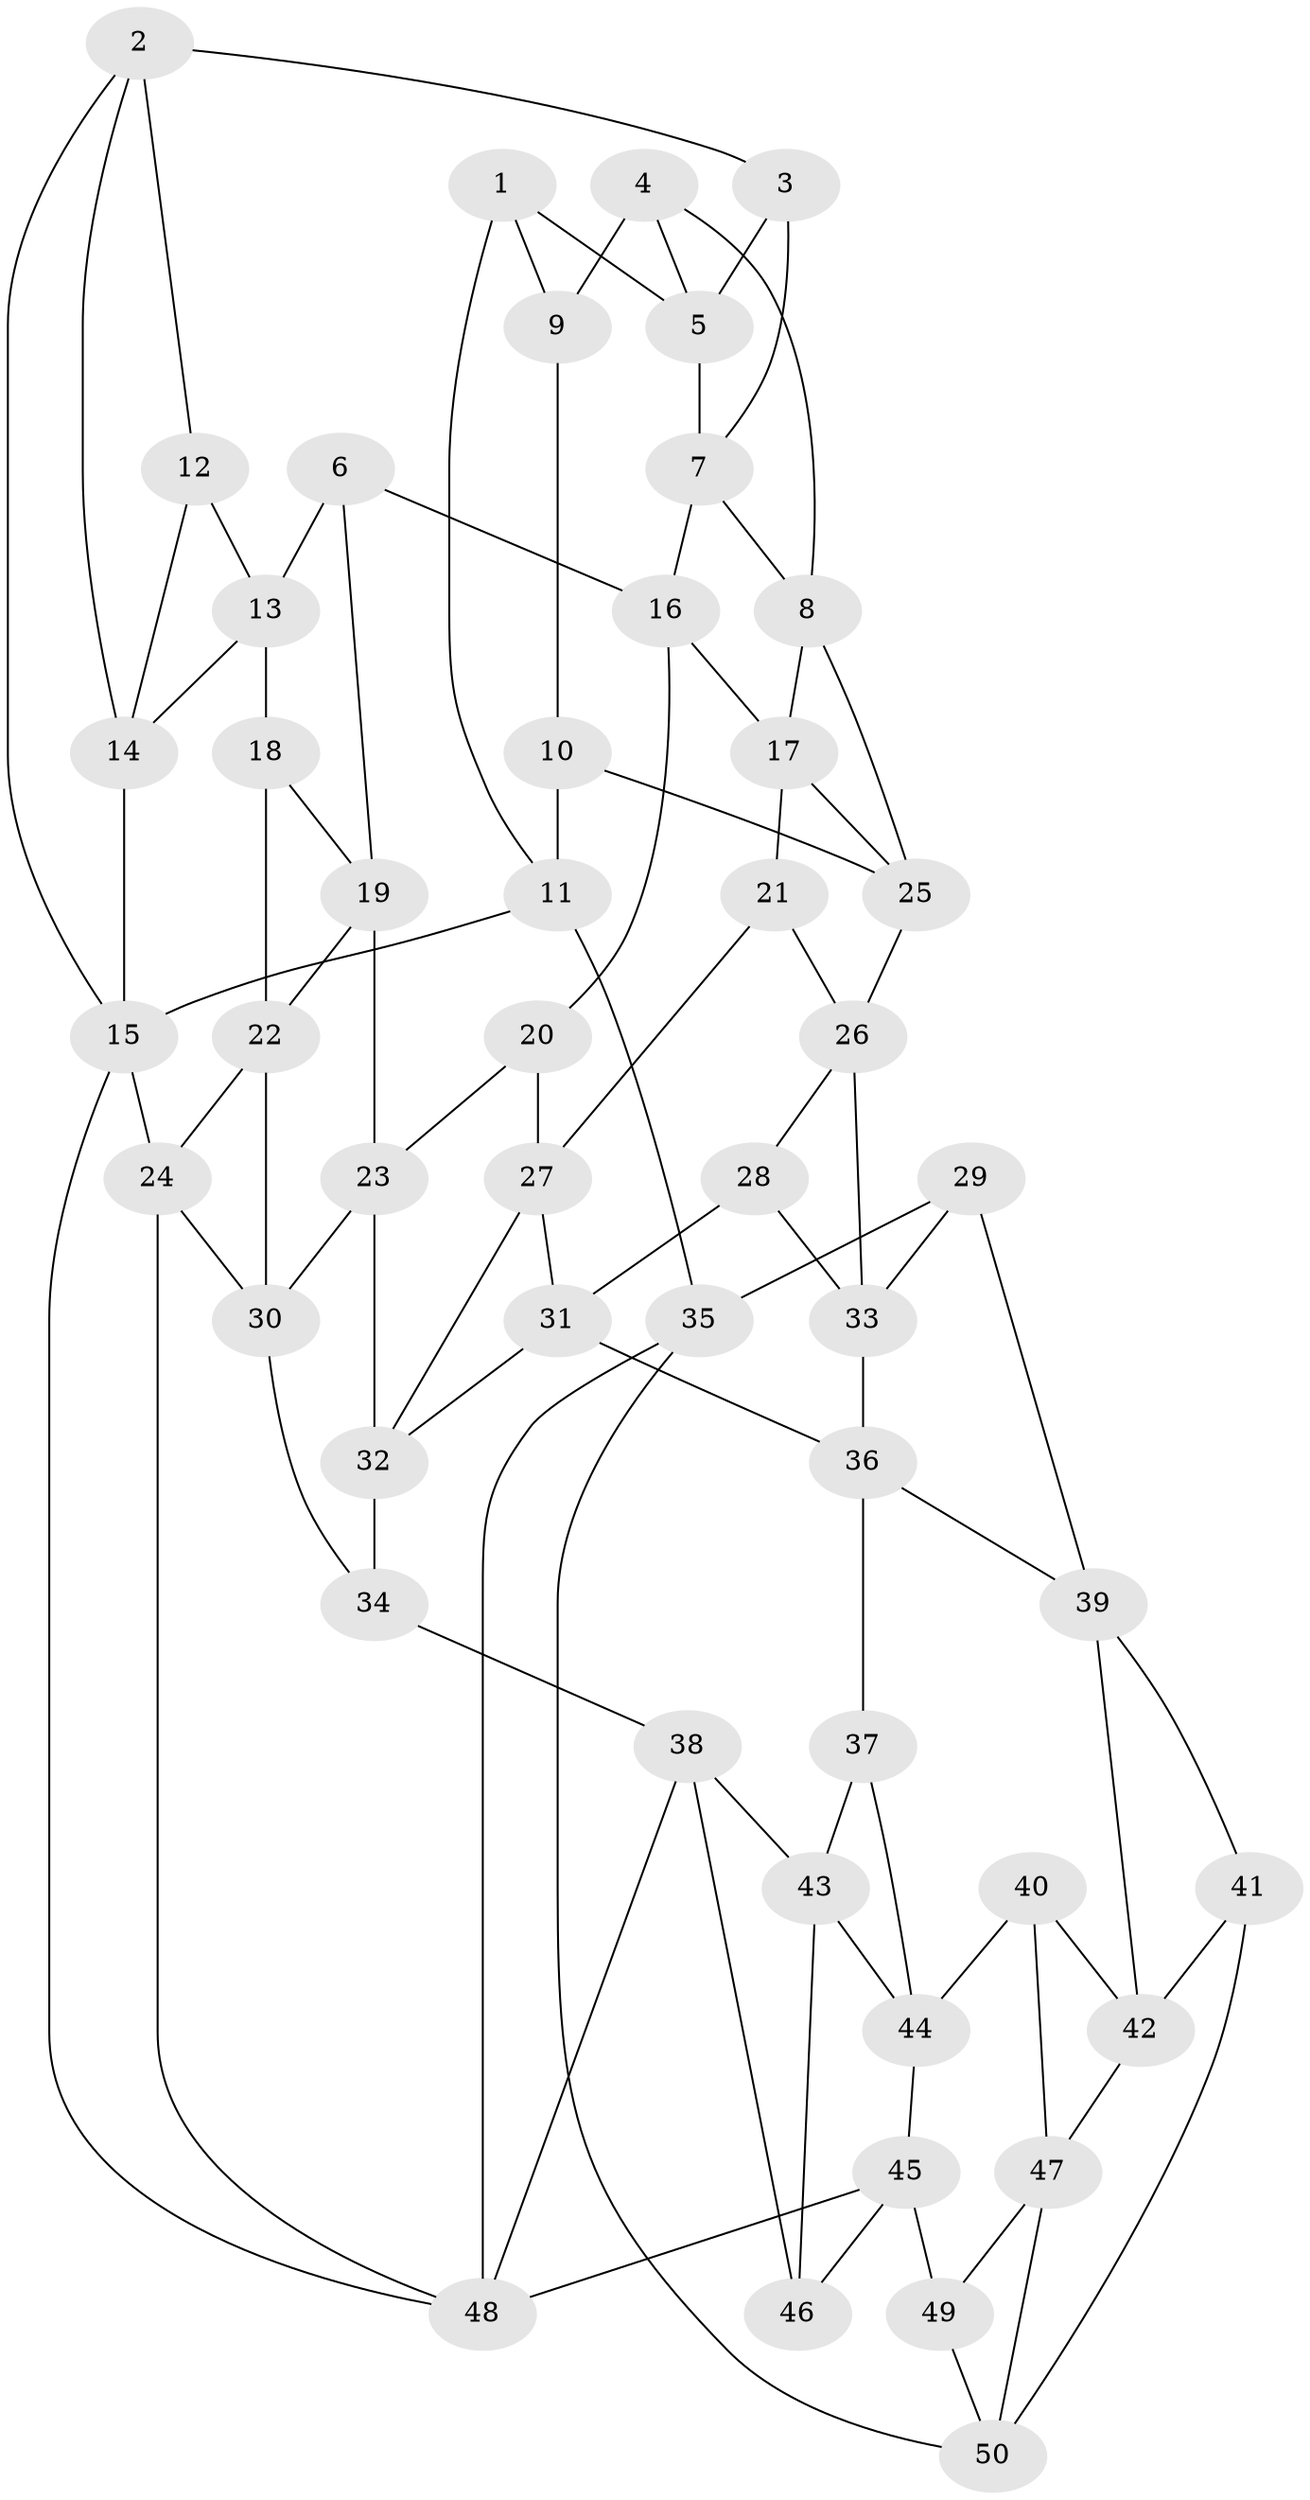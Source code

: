 // original degree distribution, {3: 0.02, 6: 0.17, 5: 0.62, 4: 0.19}
// Generated by graph-tools (version 1.1) at 2025/03/03/09/25 03:03:13]
// undirected, 50 vertices, 92 edges
graph export_dot {
graph [start="1"]
  node [color=gray90,style=filled];
  1;
  2;
  3;
  4;
  5;
  6;
  7;
  8;
  9;
  10;
  11;
  12;
  13;
  14;
  15;
  16;
  17;
  18;
  19;
  20;
  21;
  22;
  23;
  24;
  25;
  26;
  27;
  28;
  29;
  30;
  31;
  32;
  33;
  34;
  35;
  36;
  37;
  38;
  39;
  40;
  41;
  42;
  43;
  44;
  45;
  46;
  47;
  48;
  49;
  50;
  1 -- 5 [weight=1.0];
  1 -- 9 [weight=1.0];
  1 -- 11 [weight=1.0];
  2 -- 3 [weight=1.0];
  2 -- 12 [weight=1.0];
  2 -- 14 [weight=1.0];
  2 -- 15 [weight=1.0];
  3 -- 5 [weight=1.0];
  3 -- 7 [weight=1.0];
  4 -- 5 [weight=1.0];
  4 -- 8 [weight=1.0];
  4 -- 9 [weight=2.0];
  5 -- 7 [weight=1.0];
  6 -- 13 [weight=1.0];
  6 -- 16 [weight=1.0];
  6 -- 19 [weight=1.0];
  7 -- 8 [weight=1.0];
  7 -- 16 [weight=1.0];
  8 -- 17 [weight=1.0];
  8 -- 25 [weight=1.0];
  9 -- 10 [weight=1.0];
  10 -- 11 [weight=1.0];
  10 -- 25 [weight=1.0];
  11 -- 15 [weight=1.0];
  11 -- 35 [weight=2.0];
  12 -- 13 [weight=2.0];
  12 -- 14 [weight=1.0];
  13 -- 14 [weight=1.0];
  13 -- 18 [weight=2.0];
  14 -- 15 [weight=1.0];
  15 -- 24 [weight=1.0];
  15 -- 48 [weight=1.0];
  16 -- 17 [weight=1.0];
  16 -- 20 [weight=1.0];
  17 -- 21 [weight=1.0];
  17 -- 25 [weight=1.0];
  18 -- 19 [weight=1.0];
  18 -- 22 [weight=1.0];
  19 -- 22 [weight=1.0];
  19 -- 23 [weight=1.0];
  20 -- 23 [weight=1.0];
  20 -- 27 [weight=1.0];
  21 -- 26 [weight=1.0];
  21 -- 27 [weight=1.0];
  22 -- 24 [weight=1.0];
  22 -- 30 [weight=1.0];
  23 -- 30 [weight=1.0];
  23 -- 32 [weight=1.0];
  24 -- 30 [weight=1.0];
  24 -- 48 [weight=1.0];
  25 -- 26 [weight=1.0];
  26 -- 28 [weight=1.0];
  26 -- 33 [weight=1.0];
  27 -- 31 [weight=1.0];
  27 -- 32 [weight=1.0];
  28 -- 31 [weight=1.0];
  28 -- 33 [weight=1.0];
  29 -- 33 [weight=1.0];
  29 -- 35 [weight=1.0];
  29 -- 39 [weight=1.0];
  30 -- 34 [weight=1.0];
  31 -- 32 [weight=1.0];
  31 -- 36 [weight=1.0];
  32 -- 34 [weight=1.0];
  33 -- 36 [weight=1.0];
  34 -- 38 [weight=1.0];
  35 -- 48 [weight=1.0];
  35 -- 50 [weight=1.0];
  36 -- 37 [weight=1.0];
  36 -- 39 [weight=1.0];
  37 -- 43 [weight=1.0];
  37 -- 44 [weight=1.0];
  38 -- 43 [weight=1.0];
  38 -- 46 [weight=1.0];
  38 -- 48 [weight=1.0];
  39 -- 41 [weight=1.0];
  39 -- 42 [weight=1.0];
  40 -- 42 [weight=1.0];
  40 -- 44 [weight=1.0];
  40 -- 47 [weight=1.0];
  41 -- 42 [weight=1.0];
  41 -- 50 [weight=1.0];
  42 -- 47 [weight=1.0];
  43 -- 44 [weight=1.0];
  43 -- 46 [weight=1.0];
  44 -- 45 [weight=1.0];
  45 -- 46 [weight=1.0];
  45 -- 48 [weight=1.0];
  45 -- 49 [weight=1.0];
  47 -- 49 [weight=1.0];
  47 -- 50 [weight=1.0];
  49 -- 50 [weight=1.0];
}
